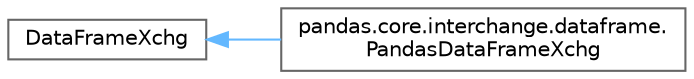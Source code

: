 digraph "Graphical Class Hierarchy"
{
 // LATEX_PDF_SIZE
  bgcolor="transparent";
  edge [fontname=Helvetica,fontsize=10,labelfontname=Helvetica,labelfontsize=10];
  node [fontname=Helvetica,fontsize=10,shape=box,height=0.2,width=0.4];
  rankdir="LR";
  Node0 [id="Node000000",label="DataFrameXchg",height=0.2,width=0.4,color="grey40", fillcolor="white", style="filled",URL="$d6/d4c/classDataFrameXchg.html",tooltip=" "];
  Node0 -> Node1 [id="edge3345_Node000000_Node000001",dir="back",color="steelblue1",style="solid",tooltip=" "];
  Node1 [id="Node000001",label="pandas.core.interchange.dataframe.\lPandasDataFrameXchg",height=0.2,width=0.4,color="grey40", fillcolor="white", style="filled",URL="$d0/d1b/classpandas_1_1core_1_1interchange_1_1dataframe_1_1PandasDataFrameXchg.html",tooltip=" "];
}
